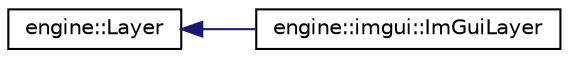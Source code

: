 digraph "Graphical Class Hierarchy"
{
  edge [fontname="Helvetica",fontsize="10",labelfontname="Helvetica",labelfontsize="10"];
  node [fontname="Helvetica",fontsize="10",shape=record];
  rankdir="LR";
  Node0 [label="engine::Layer",height=0.2,width=0.4,color="black", fillcolor="white", style="filled",URL="$classengine_1_1Layer.html"];
  Node0 -> Node1 [dir="back",color="midnightblue",fontsize="10",style="solid",fontname="Helvetica"];
  Node1 [label="engine::imgui::ImGuiLayer",height=0.2,width=0.4,color="black", fillcolor="white", style="filled",URL="$classengine_1_1imgui_1_1ImGuiLayer.html"];
}
